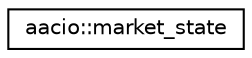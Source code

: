 digraph "Graphical Class Hierarchy"
{
  edge [fontname="Helvetica",fontsize="10",labelfontname="Helvetica",labelfontsize="10"];
  node [fontname="Helvetica",fontsize="10",shape=record];
  rankdir="LR";
  Node0 [label="aacio::market_state",height=0.2,width=0.4,color="black", fillcolor="white", style="filled",URL="$structaacio_1_1market__state.html"];
}

